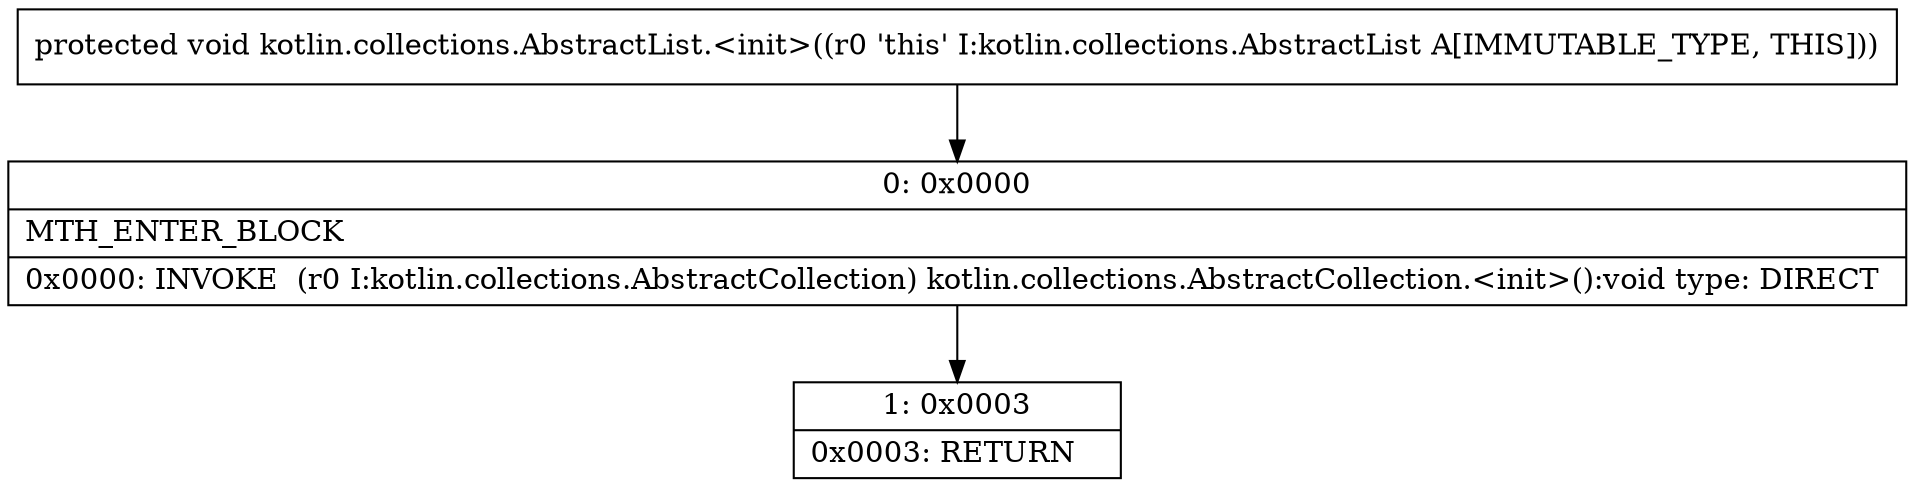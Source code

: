 digraph "CFG forkotlin.collections.AbstractList.\<init\>()V" {
Node_0 [shape=record,label="{0\:\ 0x0000|MTH_ENTER_BLOCK\l|0x0000: INVOKE  (r0 I:kotlin.collections.AbstractCollection) kotlin.collections.AbstractCollection.\<init\>():void type: DIRECT \l}"];
Node_1 [shape=record,label="{1\:\ 0x0003|0x0003: RETURN   \l}"];
MethodNode[shape=record,label="{protected void kotlin.collections.AbstractList.\<init\>((r0 'this' I:kotlin.collections.AbstractList A[IMMUTABLE_TYPE, THIS])) }"];
MethodNode -> Node_0;
Node_0 -> Node_1;
}

